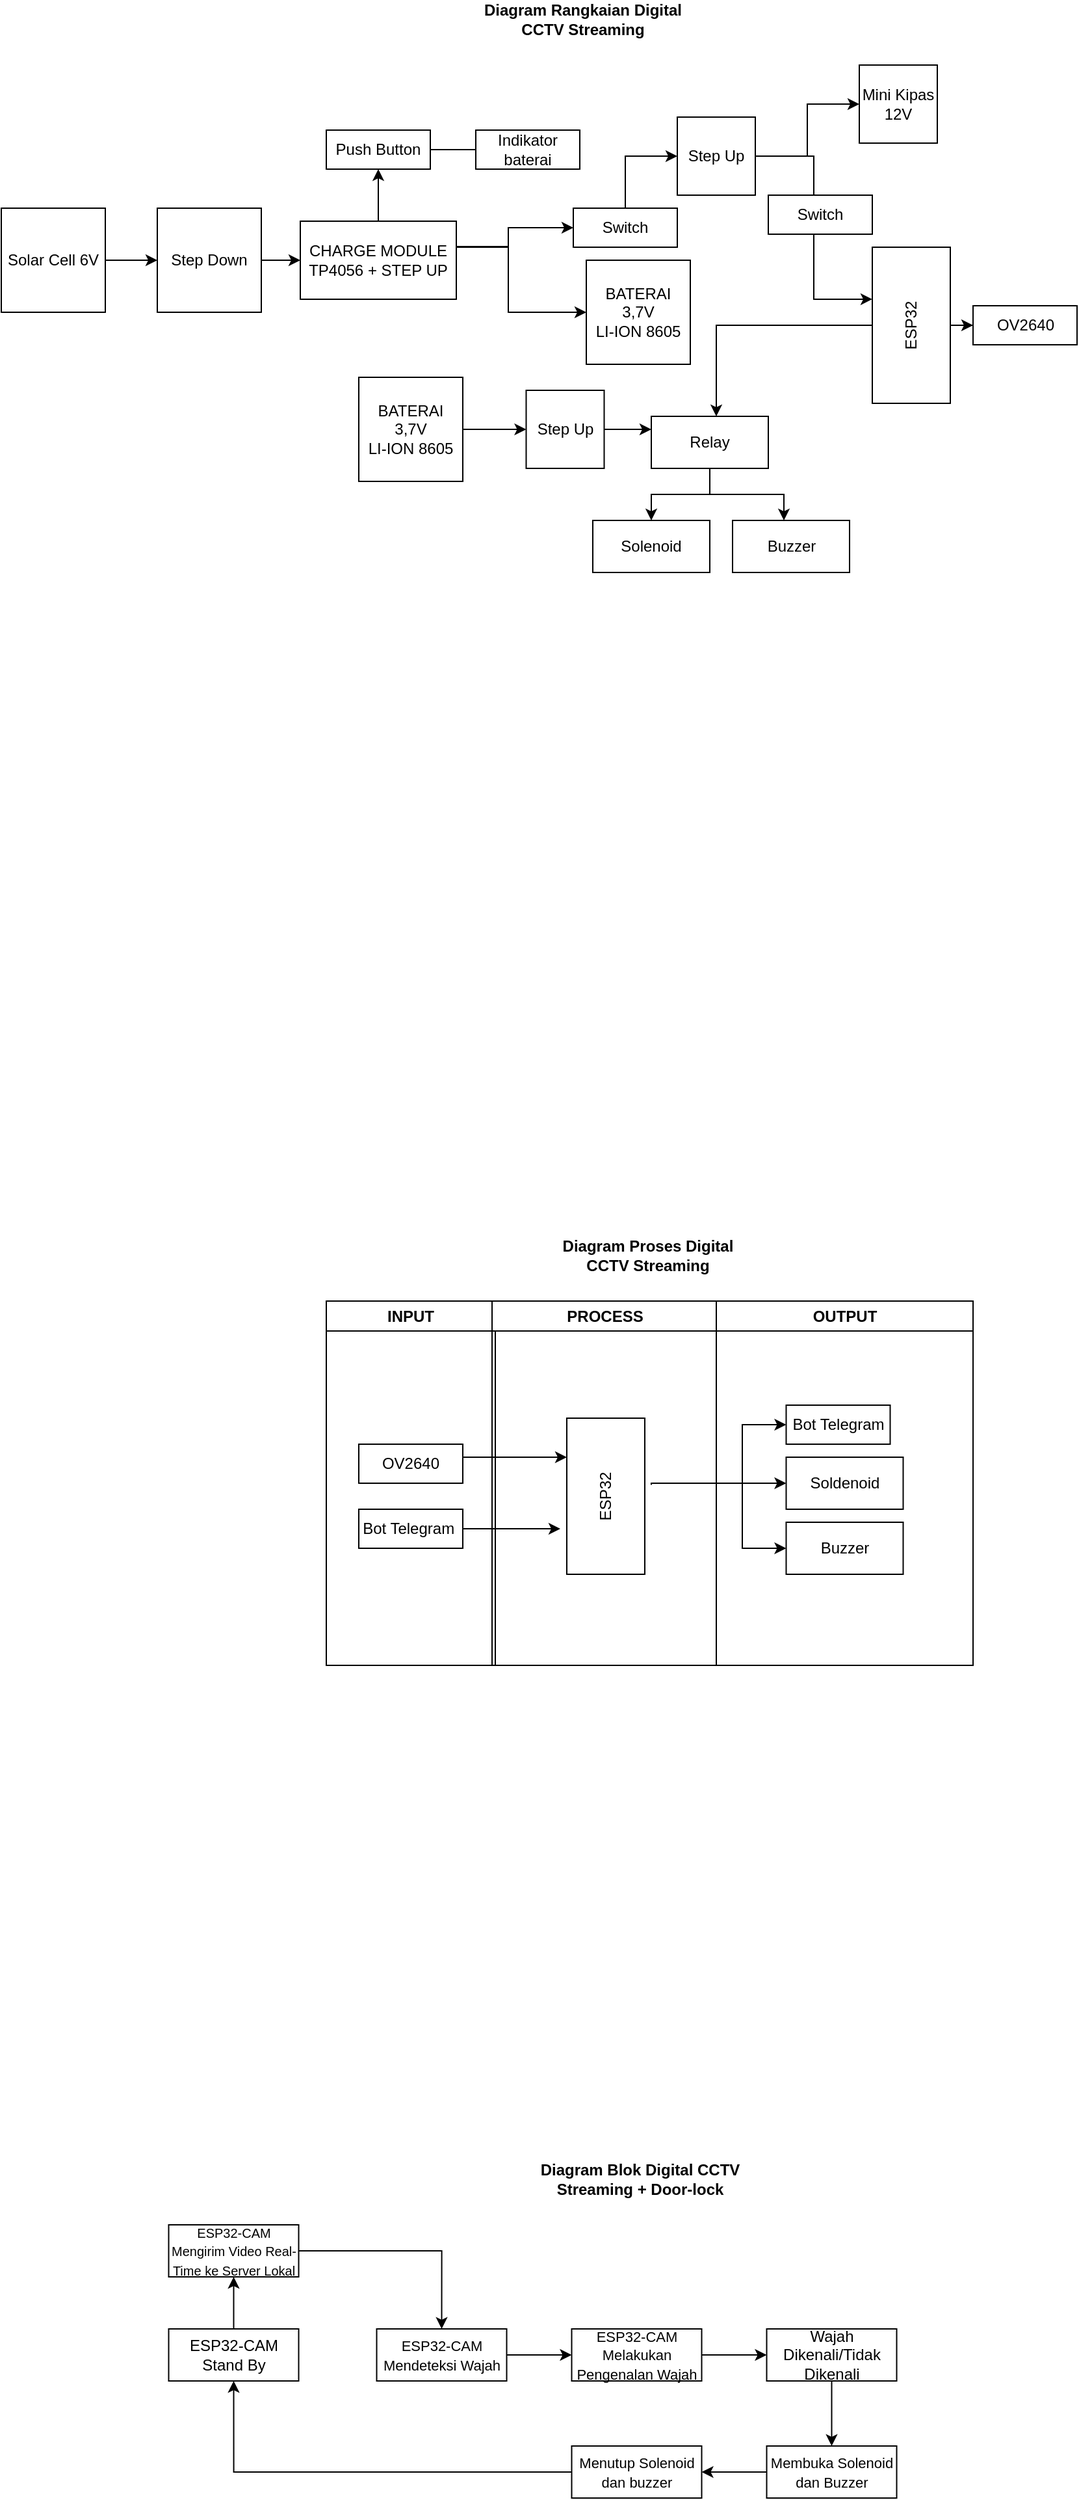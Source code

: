 <mxfile version="21.6.8" type="device">
  <diagram name="Page-1" id="KVtiPvx0nq6CUDP5uAAP">
    <mxGraphModel dx="880" dy="490" grid="1" gridSize="10" guides="1" tooltips="1" connect="1" arrows="1" fold="1" page="1" pageScale="1" pageWidth="850" pageHeight="1100" math="0" shadow="0">
      <root>
        <mxCell id="0" />
        <mxCell id="1" parent="0" />
        <mxCell id="6w2SkiZE3-sYqbatUKpe-14" style="edgeStyle=orthogonalEdgeStyle;rounded=0;orthogonalLoop=1;jettySize=auto;html=1;entryX=0;entryY=0.5;entryDx=0;entryDy=0;" parent="1" source="1ztduyccpUvbepSHgaAM-1" target="6w2SkiZE3-sYqbatUKpe-13" edge="1">
          <mxGeometry relative="1" as="geometry" />
        </mxCell>
        <mxCell id="1ztduyccpUvbepSHgaAM-1" value="Solar Cell 6V" style="whiteSpace=wrap;html=1;aspect=fixed;" parent="1" vertex="1">
          <mxGeometry y="200" width="80" height="80" as="geometry" />
        </mxCell>
        <mxCell id="1ztduyccpUvbepSHgaAM-12" style="edgeStyle=orthogonalEdgeStyle;rounded=0;orthogonalLoop=1;jettySize=auto;html=1;entryX=0;entryY=0.5;entryDx=0;entryDy=0;" parent="1" target="1ztduyccpUvbepSHgaAM-3" edge="1">
          <mxGeometry relative="1" as="geometry">
            <mxPoint x="350" y="229.5" as="sourcePoint" />
            <mxPoint x="450" y="229.5" as="targetPoint" />
            <Array as="points">
              <mxPoint x="390" y="230" />
              <mxPoint x="390" y="280" />
            </Array>
          </mxGeometry>
        </mxCell>
        <mxCell id="6w2SkiZE3-sYqbatUKpe-17" style="edgeStyle=orthogonalEdgeStyle;rounded=0;orthogonalLoop=1;jettySize=auto;html=1;entryX=0.5;entryY=1;entryDx=0;entryDy=0;" parent="1" source="1ztduyccpUvbepSHgaAM-2" target="1ztduyccpUvbepSHgaAM-6" edge="1">
          <mxGeometry relative="1" as="geometry" />
        </mxCell>
        <mxCell id="6w2SkiZE3-sYqbatUKpe-28" style="edgeStyle=orthogonalEdgeStyle;rounded=0;orthogonalLoop=1;jettySize=auto;html=1;entryX=0;entryY=0.5;entryDx=0;entryDy=0;" parent="1" source="1ztduyccpUvbepSHgaAM-2" target="6w2SkiZE3-sYqbatUKpe-27" edge="1">
          <mxGeometry relative="1" as="geometry">
            <Array as="points">
              <mxPoint x="390" y="230" />
              <mxPoint x="390" y="215" />
            </Array>
          </mxGeometry>
        </mxCell>
        <mxCell id="1ztduyccpUvbepSHgaAM-2" value="CHARGE MODULE TP4056 + STEP UP" style="rounded=0;whiteSpace=wrap;html=1;" parent="1" vertex="1">
          <mxGeometry x="230" y="210" width="120" height="60" as="geometry" />
        </mxCell>
        <mxCell id="1ztduyccpUvbepSHgaAM-3" value="BATERAI 3,7V&lt;br&gt;LI-ION 8605" style="whiteSpace=wrap;html=1;aspect=fixed;" parent="1" vertex="1">
          <mxGeometry x="450" y="240" width="80" height="80" as="geometry" />
        </mxCell>
        <mxCell id="1ztduyccpUvbepSHgaAM-64" style="edgeStyle=orthogonalEdgeStyle;rounded=0;orthogonalLoop=1;jettySize=auto;html=1;entryX=0;entryY=0.5;entryDx=0;entryDy=0;" parent="1" source="1ztduyccpUvbepSHgaAM-6" target="1ztduyccpUvbepSHgaAM-31" edge="1">
          <mxGeometry relative="1" as="geometry">
            <Array as="points">
              <mxPoint x="420" y="155" />
              <mxPoint x="420" y="155" />
            </Array>
          </mxGeometry>
        </mxCell>
        <mxCell id="1ztduyccpUvbepSHgaAM-6" value="Push Button" style="rounded=0;whiteSpace=wrap;html=1;" parent="1" vertex="1">
          <mxGeometry x="250" y="140" width="80" height="30" as="geometry" />
        </mxCell>
        <mxCell id="1ztduyccpUvbepSHgaAM-35" style="edgeStyle=orthogonalEdgeStyle;rounded=0;orthogonalLoop=1;jettySize=auto;html=1;exitX=0.5;exitY=0;exitDx=0;exitDy=0;" parent="1" source="1ztduyccpUvbepSHgaAM-14" target="1ztduyccpUvbepSHgaAM-33" edge="1">
          <mxGeometry relative="1" as="geometry">
            <Array as="points">
              <mxPoint x="550" y="290" />
            </Array>
          </mxGeometry>
        </mxCell>
        <mxCell id="1ztduyccpUvbepSHgaAM-69" style="edgeStyle=orthogonalEdgeStyle;rounded=0;orthogonalLoop=1;jettySize=auto;html=1;" parent="1" source="1ztduyccpUvbepSHgaAM-14" target="1ztduyccpUvbepSHgaAM-68" edge="1">
          <mxGeometry relative="1" as="geometry" />
        </mxCell>
        <mxCell id="1ztduyccpUvbepSHgaAM-14" value="ESP32" style="rounded=0;whiteSpace=wrap;html=1;rotation=-90;" parent="1" vertex="1">
          <mxGeometry x="640" y="260" width="120" height="60" as="geometry" />
        </mxCell>
        <mxCell id="1ztduyccpUvbepSHgaAM-31" value="Indikator baterai" style="rounded=0;whiteSpace=wrap;html=1;" parent="1" vertex="1">
          <mxGeometry x="365" y="140" width="80" height="30" as="geometry" />
        </mxCell>
        <mxCell id="1ztduyccpUvbepSHgaAM-32" value="Diagram Rangkaian Digital CCTV Streaming" style="text;html=1;strokeColor=none;fillColor=none;align=center;verticalAlign=middle;whiteSpace=wrap;rounded=0;fontStyle=1" parent="1" vertex="1">
          <mxGeometry x="365" y="40" width="165" height="30" as="geometry" />
        </mxCell>
        <mxCell id="6w2SkiZE3-sYqbatUKpe-2" style="edgeStyle=orthogonalEdgeStyle;rounded=0;orthogonalLoop=1;jettySize=auto;html=1;entryX=0.5;entryY=0;entryDx=0;entryDy=0;" parent="1" source="1ztduyccpUvbepSHgaAM-33" target="1ztduyccpUvbepSHgaAM-34" edge="1">
          <mxGeometry relative="1" as="geometry" />
        </mxCell>
        <mxCell id="6w2SkiZE3-sYqbatUKpe-3" style="edgeStyle=orthogonalEdgeStyle;rounded=0;orthogonalLoop=1;jettySize=auto;html=1;entryX=0.439;entryY=0;entryDx=0;entryDy=0;entryPerimeter=0;" parent="1" source="1ztduyccpUvbepSHgaAM-33" target="6w2SkiZE3-sYqbatUKpe-1" edge="1">
          <mxGeometry relative="1" as="geometry" />
        </mxCell>
        <mxCell id="1ztduyccpUvbepSHgaAM-33" value="Relay" style="rounded=0;whiteSpace=wrap;html=1;" parent="1" vertex="1">
          <mxGeometry x="500" y="360" width="90" height="40" as="geometry" />
        </mxCell>
        <mxCell id="1ztduyccpUvbepSHgaAM-34" value="Solenoid" style="rounded=0;whiteSpace=wrap;html=1;" parent="1" vertex="1">
          <mxGeometry x="455" y="440" width="90" height="40" as="geometry" />
        </mxCell>
        <mxCell id="1ztduyccpUvbepSHgaAM-65" value="INPUT" style="swimlane;whiteSpace=wrap;html=1;" parent="1" vertex="1">
          <mxGeometry x="250" y="1040" width="130" height="280" as="geometry" />
        </mxCell>
        <mxCell id="1ztduyccpUvbepSHgaAM-74" value="OV2640" style="rounded=0;whiteSpace=wrap;html=1;" parent="1ztduyccpUvbepSHgaAM-65" vertex="1">
          <mxGeometry x="25" y="110" width="80" height="30" as="geometry" />
        </mxCell>
        <mxCell id="FQwYw58imSn4tkVMD5Hj-36" style="edgeStyle=orthogonalEdgeStyle;rounded=0;orthogonalLoop=1;jettySize=auto;html=1;" parent="1ztduyccpUvbepSHgaAM-65" source="1ztduyccpUvbepSHgaAM-77" edge="1">
          <mxGeometry relative="1" as="geometry">
            <mxPoint x="180" y="175" as="targetPoint" />
          </mxGeometry>
        </mxCell>
        <mxCell id="1ztduyccpUvbepSHgaAM-77" value="Bot Telegram&amp;nbsp;" style="rounded=0;whiteSpace=wrap;html=1;" parent="1ztduyccpUvbepSHgaAM-65" vertex="1">
          <mxGeometry x="25" y="160" width="80" height="30" as="geometry" />
        </mxCell>
        <mxCell id="1ztduyccpUvbepSHgaAM-66" value="PROCESS" style="swimlane;whiteSpace=wrap;html=1;" parent="1" vertex="1">
          <mxGeometry x="377.5" y="1040" width="172.5" height="280" as="geometry" />
        </mxCell>
        <mxCell id="1ztduyccpUvbepSHgaAM-75" value="ESP32" style="rounded=0;whiteSpace=wrap;html=1;rotation=-90;" parent="1ztduyccpUvbepSHgaAM-66" vertex="1">
          <mxGeometry x="27.5" y="120" width="120" height="60" as="geometry" />
        </mxCell>
        <mxCell id="1ztduyccpUvbepSHgaAM-67" value="OUTPUT" style="swimlane;whiteSpace=wrap;html=1;" parent="1" vertex="1">
          <mxGeometry x="550" y="1040" width="197.5" height="280" as="geometry" />
        </mxCell>
        <mxCell id="1ztduyccpUvbepSHgaAM-78" value="Bot Telegram" style="rounded=0;whiteSpace=wrap;html=1;" parent="1ztduyccpUvbepSHgaAM-67" vertex="1">
          <mxGeometry x="53.75" y="80" width="80" height="30" as="geometry" />
        </mxCell>
        <mxCell id="1ztduyccpUvbepSHgaAM-82" value="Soldenoid" style="rounded=0;whiteSpace=wrap;html=1;" parent="1ztduyccpUvbepSHgaAM-67" vertex="1">
          <mxGeometry x="53.75" y="120" width="90" height="40" as="geometry" />
        </mxCell>
        <mxCell id="1ztduyccpUvbepSHgaAM-83" value="Buzzer" style="rounded=0;whiteSpace=wrap;html=1;" parent="1ztduyccpUvbepSHgaAM-67" vertex="1">
          <mxGeometry x="53.75" y="170" width="90" height="40" as="geometry" />
        </mxCell>
        <mxCell id="1ztduyccpUvbepSHgaAM-68" value="OV2640" style="rounded=0;whiteSpace=wrap;html=1;" parent="1" vertex="1">
          <mxGeometry x="747.5" y="275" width="80" height="30" as="geometry" />
        </mxCell>
        <mxCell id="1ztduyccpUvbepSHgaAM-73" value="Diagram Proses Digital CCTV Streaming" style="text;html=1;strokeColor=none;fillColor=none;align=center;verticalAlign=middle;whiteSpace=wrap;rounded=0;fontStyle=1" parent="1" vertex="1">
          <mxGeometry x="430" y="990" width="135" height="30" as="geometry" />
        </mxCell>
        <mxCell id="1ztduyccpUvbepSHgaAM-86" style="edgeStyle=orthogonalEdgeStyle;rounded=0;orthogonalLoop=1;jettySize=auto;html=1;entryX=0;entryY=0.5;entryDx=0;entryDy=0;" parent="1" target="1ztduyccpUvbepSHgaAM-78" edge="1">
          <mxGeometry relative="1" as="geometry">
            <Array as="points">
              <mxPoint x="570" y="1180" />
              <mxPoint x="570" y="1135" />
            </Array>
            <mxPoint x="500" y="1180" as="sourcePoint" />
          </mxGeometry>
        </mxCell>
        <mxCell id="1ztduyccpUvbepSHgaAM-87" style="edgeStyle=orthogonalEdgeStyle;rounded=0;orthogonalLoop=1;jettySize=auto;html=1;exitX=0.573;exitY=1.083;exitDx=0;exitDy=0;exitPerimeter=0;" parent="1" target="1ztduyccpUvbepSHgaAM-82" edge="1" source="1ztduyccpUvbepSHgaAM-75">
          <mxGeometry relative="1" as="geometry">
            <Array as="points">
              <mxPoint x="500" y="1180" />
            </Array>
            <mxPoint x="500" y="1230" as="sourcePoint" />
          </mxGeometry>
        </mxCell>
        <mxCell id="FQwYw58imSn4tkVMD5Hj-2" value="Diagram Blok Digital CCTV Streaming + Door-lock" style="text;html=1;strokeColor=none;fillColor=none;align=center;verticalAlign=middle;whiteSpace=wrap;rounded=0;fontStyle=1" parent="1" vertex="1">
          <mxGeometry x="403.75" y="1700" width="175" height="30" as="geometry" />
        </mxCell>
        <mxCell id="FQwYw58imSn4tkVMD5Hj-14" value="" style="edgeStyle=orthogonalEdgeStyle;rounded=0;orthogonalLoop=1;jettySize=auto;html=1;" parent="1" source="FQwYw58imSn4tkVMD5Hj-3" target="FQwYw58imSn4tkVMD5Hj-12" edge="1">
          <mxGeometry relative="1" as="geometry" />
        </mxCell>
        <mxCell id="FQwYw58imSn4tkVMD5Hj-3" value="ESP32-CAM Stand By" style="rounded=0;whiteSpace=wrap;html=1;" parent="1" vertex="1">
          <mxGeometry x="128.75" y="1830" width="100" height="40" as="geometry" />
        </mxCell>
        <mxCell id="FQwYw58imSn4tkVMD5Hj-16" value="" style="edgeStyle=orthogonalEdgeStyle;rounded=0;orthogonalLoop=1;jettySize=auto;html=1;" parent="1" source="FQwYw58imSn4tkVMD5Hj-4" target="FQwYw58imSn4tkVMD5Hj-5" edge="1">
          <mxGeometry relative="1" as="geometry" />
        </mxCell>
        <mxCell id="FQwYw58imSn4tkVMD5Hj-4" value="&lt;font style=&quot;font-size: 11px;&quot;&gt;ESP32-CAM Mendeteksi Wajah&lt;/font&gt;" style="rounded=0;whiteSpace=wrap;html=1;" parent="1" vertex="1">
          <mxGeometry x="288.75" y="1830" width="100" height="40" as="geometry" />
        </mxCell>
        <mxCell id="FQwYw58imSn4tkVMD5Hj-17" value="" style="edgeStyle=orthogonalEdgeStyle;rounded=0;orthogonalLoop=1;jettySize=auto;html=1;" parent="1" source="FQwYw58imSn4tkVMD5Hj-5" target="FQwYw58imSn4tkVMD5Hj-6" edge="1">
          <mxGeometry relative="1" as="geometry" />
        </mxCell>
        <mxCell id="FQwYw58imSn4tkVMD5Hj-5" value="&lt;font style=&quot;font-size: 11px;&quot;&gt;ESP32-CAM Melakukan Pengenalan Wajah&lt;/font&gt;" style="rounded=0;whiteSpace=wrap;html=1;" parent="1" vertex="1">
          <mxGeometry x="438.75" y="1830" width="100" height="40" as="geometry" />
        </mxCell>
        <mxCell id="FQwYw58imSn4tkVMD5Hj-19" style="edgeStyle=orthogonalEdgeStyle;rounded=0;orthogonalLoop=1;jettySize=auto;html=1;entryX=0.5;entryY=0;entryDx=0;entryDy=0;" parent="1" source="FQwYw58imSn4tkVMD5Hj-6" target="FQwYw58imSn4tkVMD5Hj-10" edge="1">
          <mxGeometry relative="1" as="geometry" />
        </mxCell>
        <mxCell id="FQwYw58imSn4tkVMD5Hj-6" value="Wajah Dikenali/Tidak Dikenali" style="rounded=0;whiteSpace=wrap;html=1;" parent="1" vertex="1">
          <mxGeometry x="588.75" y="1830" width="100" height="40" as="geometry" />
        </mxCell>
        <mxCell id="6w2SkiZE3-sYqbatUKpe-7" style="edgeStyle=orthogonalEdgeStyle;rounded=0;orthogonalLoop=1;jettySize=auto;html=1;entryX=1;entryY=0.5;entryDx=0;entryDy=0;" parent="1" source="FQwYw58imSn4tkVMD5Hj-10" target="6w2SkiZE3-sYqbatUKpe-6" edge="1">
          <mxGeometry relative="1" as="geometry" />
        </mxCell>
        <mxCell id="FQwYw58imSn4tkVMD5Hj-10" value="&lt;span style=&quot;font-size: 11px;&quot;&gt;Membuka Solenoid dan Buzzer&lt;/span&gt;" style="rounded=0;whiteSpace=wrap;html=1;" parent="1" vertex="1">
          <mxGeometry x="588.75" y="1920" width="100" height="40" as="geometry" />
        </mxCell>
        <mxCell id="FQwYw58imSn4tkVMD5Hj-24" style="edgeStyle=orthogonalEdgeStyle;rounded=0;orthogonalLoop=1;jettySize=auto;html=1;entryX=0.5;entryY=0;entryDx=0;entryDy=0;" parent="1" source="FQwYw58imSn4tkVMD5Hj-12" target="FQwYw58imSn4tkVMD5Hj-4" edge="1">
          <mxGeometry relative="1" as="geometry">
            <mxPoint x="288.75" y="1770" as="targetPoint" />
          </mxGeometry>
        </mxCell>
        <mxCell id="FQwYw58imSn4tkVMD5Hj-12" value="&lt;font style=&quot;font-size: 10px;&quot;&gt;ESP32-CAM Mengirim Video Real-Time ke Server Lokal&lt;/font&gt;" style="rounded=0;whiteSpace=wrap;html=1;" parent="1" vertex="1">
          <mxGeometry x="128.75" y="1750" width="100" height="40" as="geometry" />
        </mxCell>
        <mxCell id="FQwYw58imSn4tkVMD5Hj-35" style="edgeStyle=orthogonalEdgeStyle;rounded=0;orthogonalLoop=1;jettySize=auto;html=1;entryX=0.75;entryY=0;entryDx=0;entryDy=0;" parent="1" source="1ztduyccpUvbepSHgaAM-74" target="1ztduyccpUvbepSHgaAM-75" edge="1">
          <mxGeometry relative="1" as="geometry">
            <Array as="points">
              <mxPoint x="380" y="1160" />
              <mxPoint x="380" y="1160" />
            </Array>
          </mxGeometry>
        </mxCell>
        <mxCell id="6w2SkiZE3-sYqbatUKpe-1" value="Buzzer" style="rounded=0;whiteSpace=wrap;html=1;" parent="1" vertex="1">
          <mxGeometry x="562.5" y="440" width="90" height="40" as="geometry" />
        </mxCell>
        <mxCell id="6w2SkiZE3-sYqbatUKpe-8" style="edgeStyle=orthogonalEdgeStyle;rounded=0;orthogonalLoop=1;jettySize=auto;html=1;entryX=0.5;entryY=1;entryDx=0;entryDy=0;" parent="1" source="6w2SkiZE3-sYqbatUKpe-6" target="FQwYw58imSn4tkVMD5Hj-3" edge="1">
          <mxGeometry relative="1" as="geometry" />
        </mxCell>
        <mxCell id="6w2SkiZE3-sYqbatUKpe-6" value="&lt;span style=&quot;font-size: 11px;&quot;&gt;Menutup Solenoid dan buzzer&lt;/span&gt;" style="rounded=0;whiteSpace=wrap;html=1;" parent="1" vertex="1">
          <mxGeometry x="438.75" y="1920" width="100" height="40" as="geometry" />
        </mxCell>
        <mxCell id="6w2SkiZE3-sYqbatUKpe-25" style="edgeStyle=orthogonalEdgeStyle;rounded=0;orthogonalLoop=1;jettySize=auto;html=1;entryX=0;entryY=0.5;entryDx=0;entryDy=0;" parent="1" source="6w2SkiZE3-sYqbatUKpe-10" target="6w2SkiZE3-sYqbatUKpe-24" edge="1">
          <mxGeometry relative="1" as="geometry" />
        </mxCell>
        <mxCell id="6w2SkiZE3-sYqbatUKpe-10" value="BATERAI 3,7V&lt;br&gt;LI-ION 8605" style="whiteSpace=wrap;html=1;aspect=fixed;" parent="1" vertex="1">
          <mxGeometry x="275" y="330" width="80" height="80" as="geometry" />
        </mxCell>
        <mxCell id="6w2SkiZE3-sYqbatUKpe-15" style="edgeStyle=orthogonalEdgeStyle;rounded=0;orthogonalLoop=1;jettySize=auto;html=1;entryX=0;entryY=0.5;entryDx=0;entryDy=0;" parent="1" source="6w2SkiZE3-sYqbatUKpe-13" target="1ztduyccpUvbepSHgaAM-2" edge="1">
          <mxGeometry relative="1" as="geometry" />
        </mxCell>
        <mxCell id="6w2SkiZE3-sYqbatUKpe-13" value="Step Down" style="whiteSpace=wrap;html=1;aspect=fixed;" parent="1" vertex="1">
          <mxGeometry x="120" y="200" width="80" height="80" as="geometry" />
        </mxCell>
        <mxCell id="6w2SkiZE3-sYqbatUKpe-21" style="edgeStyle=orthogonalEdgeStyle;rounded=0;orthogonalLoop=1;jettySize=auto;html=1;entryX=0.667;entryY=0;entryDx=0;entryDy=0;entryPerimeter=0;" parent="1" source="6w2SkiZE3-sYqbatUKpe-19" target="1ztduyccpUvbepSHgaAM-14" edge="1">
          <mxGeometry relative="1" as="geometry" />
        </mxCell>
        <mxCell id="6w2SkiZE3-sYqbatUKpe-23" style="edgeStyle=orthogonalEdgeStyle;rounded=0;orthogonalLoop=1;jettySize=auto;html=1;entryX=0;entryY=0.5;entryDx=0;entryDy=0;" parent="1" source="6w2SkiZE3-sYqbatUKpe-19" target="6w2SkiZE3-sYqbatUKpe-22" edge="1">
          <mxGeometry relative="1" as="geometry" />
        </mxCell>
        <mxCell id="6w2SkiZE3-sYqbatUKpe-19" value="Step Up" style="whiteSpace=wrap;html=1;aspect=fixed;" parent="1" vertex="1">
          <mxGeometry x="520" y="130" width="60" height="60" as="geometry" />
        </mxCell>
        <mxCell id="6w2SkiZE3-sYqbatUKpe-22" value="Mini Kipas 12V" style="whiteSpace=wrap;html=1;aspect=fixed;" parent="1" vertex="1">
          <mxGeometry x="660" y="90" width="60" height="60" as="geometry" />
        </mxCell>
        <mxCell id="6w2SkiZE3-sYqbatUKpe-26" style="edgeStyle=orthogonalEdgeStyle;rounded=0;orthogonalLoop=1;jettySize=auto;html=1;entryX=0;entryY=0.25;entryDx=0;entryDy=0;" parent="1" source="6w2SkiZE3-sYqbatUKpe-24" target="1ztduyccpUvbepSHgaAM-33" edge="1">
          <mxGeometry relative="1" as="geometry" />
        </mxCell>
        <mxCell id="6w2SkiZE3-sYqbatUKpe-24" value="Step Up" style="whiteSpace=wrap;html=1;aspect=fixed;" parent="1" vertex="1">
          <mxGeometry x="403.75" y="340" width="60" height="60" as="geometry" />
        </mxCell>
        <mxCell id="6w2SkiZE3-sYqbatUKpe-29" style="edgeStyle=orthogonalEdgeStyle;rounded=0;orthogonalLoop=1;jettySize=auto;html=1;entryX=0;entryY=0.5;entryDx=0;entryDy=0;" parent="1" source="6w2SkiZE3-sYqbatUKpe-27" target="6w2SkiZE3-sYqbatUKpe-19" edge="1">
          <mxGeometry relative="1" as="geometry" />
        </mxCell>
        <mxCell id="6w2SkiZE3-sYqbatUKpe-27" value="Switch" style="rounded=0;whiteSpace=wrap;html=1;" parent="1" vertex="1">
          <mxGeometry x="440" y="200" width="80" height="30" as="geometry" />
        </mxCell>
        <mxCell id="6w2SkiZE3-sYqbatUKpe-30" value="Switch" style="rounded=0;whiteSpace=wrap;html=1;" parent="1" vertex="1">
          <mxGeometry x="590" y="190" width="80" height="30" as="geometry" />
        </mxCell>
        <mxCell id="FeUyQH63l3I-S_rx2Ii1-1" style="edgeStyle=orthogonalEdgeStyle;rounded=0;orthogonalLoop=1;jettySize=auto;html=1;" edge="1" parent="1" target="1ztduyccpUvbepSHgaAM-83">
          <mxGeometry relative="1" as="geometry">
            <mxPoint x="500" y="1180" as="sourcePoint" />
            <Array as="points">
              <mxPoint x="570" y="1180" />
              <mxPoint x="570" y="1230" />
            </Array>
          </mxGeometry>
        </mxCell>
      </root>
    </mxGraphModel>
  </diagram>
</mxfile>
